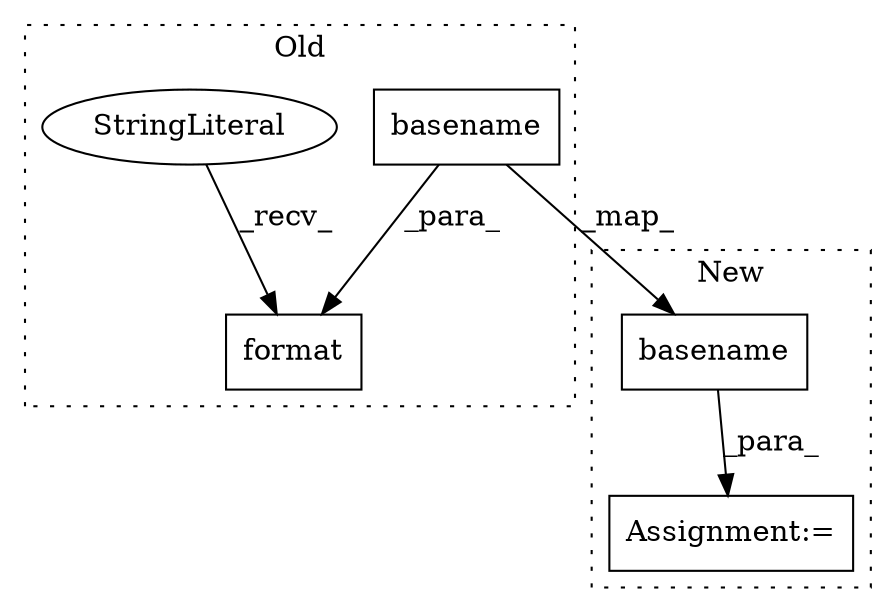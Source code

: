 digraph G {
subgraph cluster0 {
1 [label="basename" a="32" s="3236,3259" l="9,1" shape="box"];
4 [label="format" a="32" s="3189,3260" l="7,1" shape="box"];
5 [label="StringLiteral" a="45" s="3162" l="26" shape="ellipse"];
label = "Old";
style="dotted";
}
subgraph cluster1 {
2 [label="basename" a="32" s="3259,3282" l="9,1" shape="box"];
3 [label="Assignment:=" a="7" s="3250" l="1" shape="box"];
label = "New";
style="dotted";
}
1 -> 2 [label="_map_"];
1 -> 4 [label="_para_"];
2 -> 3 [label="_para_"];
5 -> 4 [label="_recv_"];
}